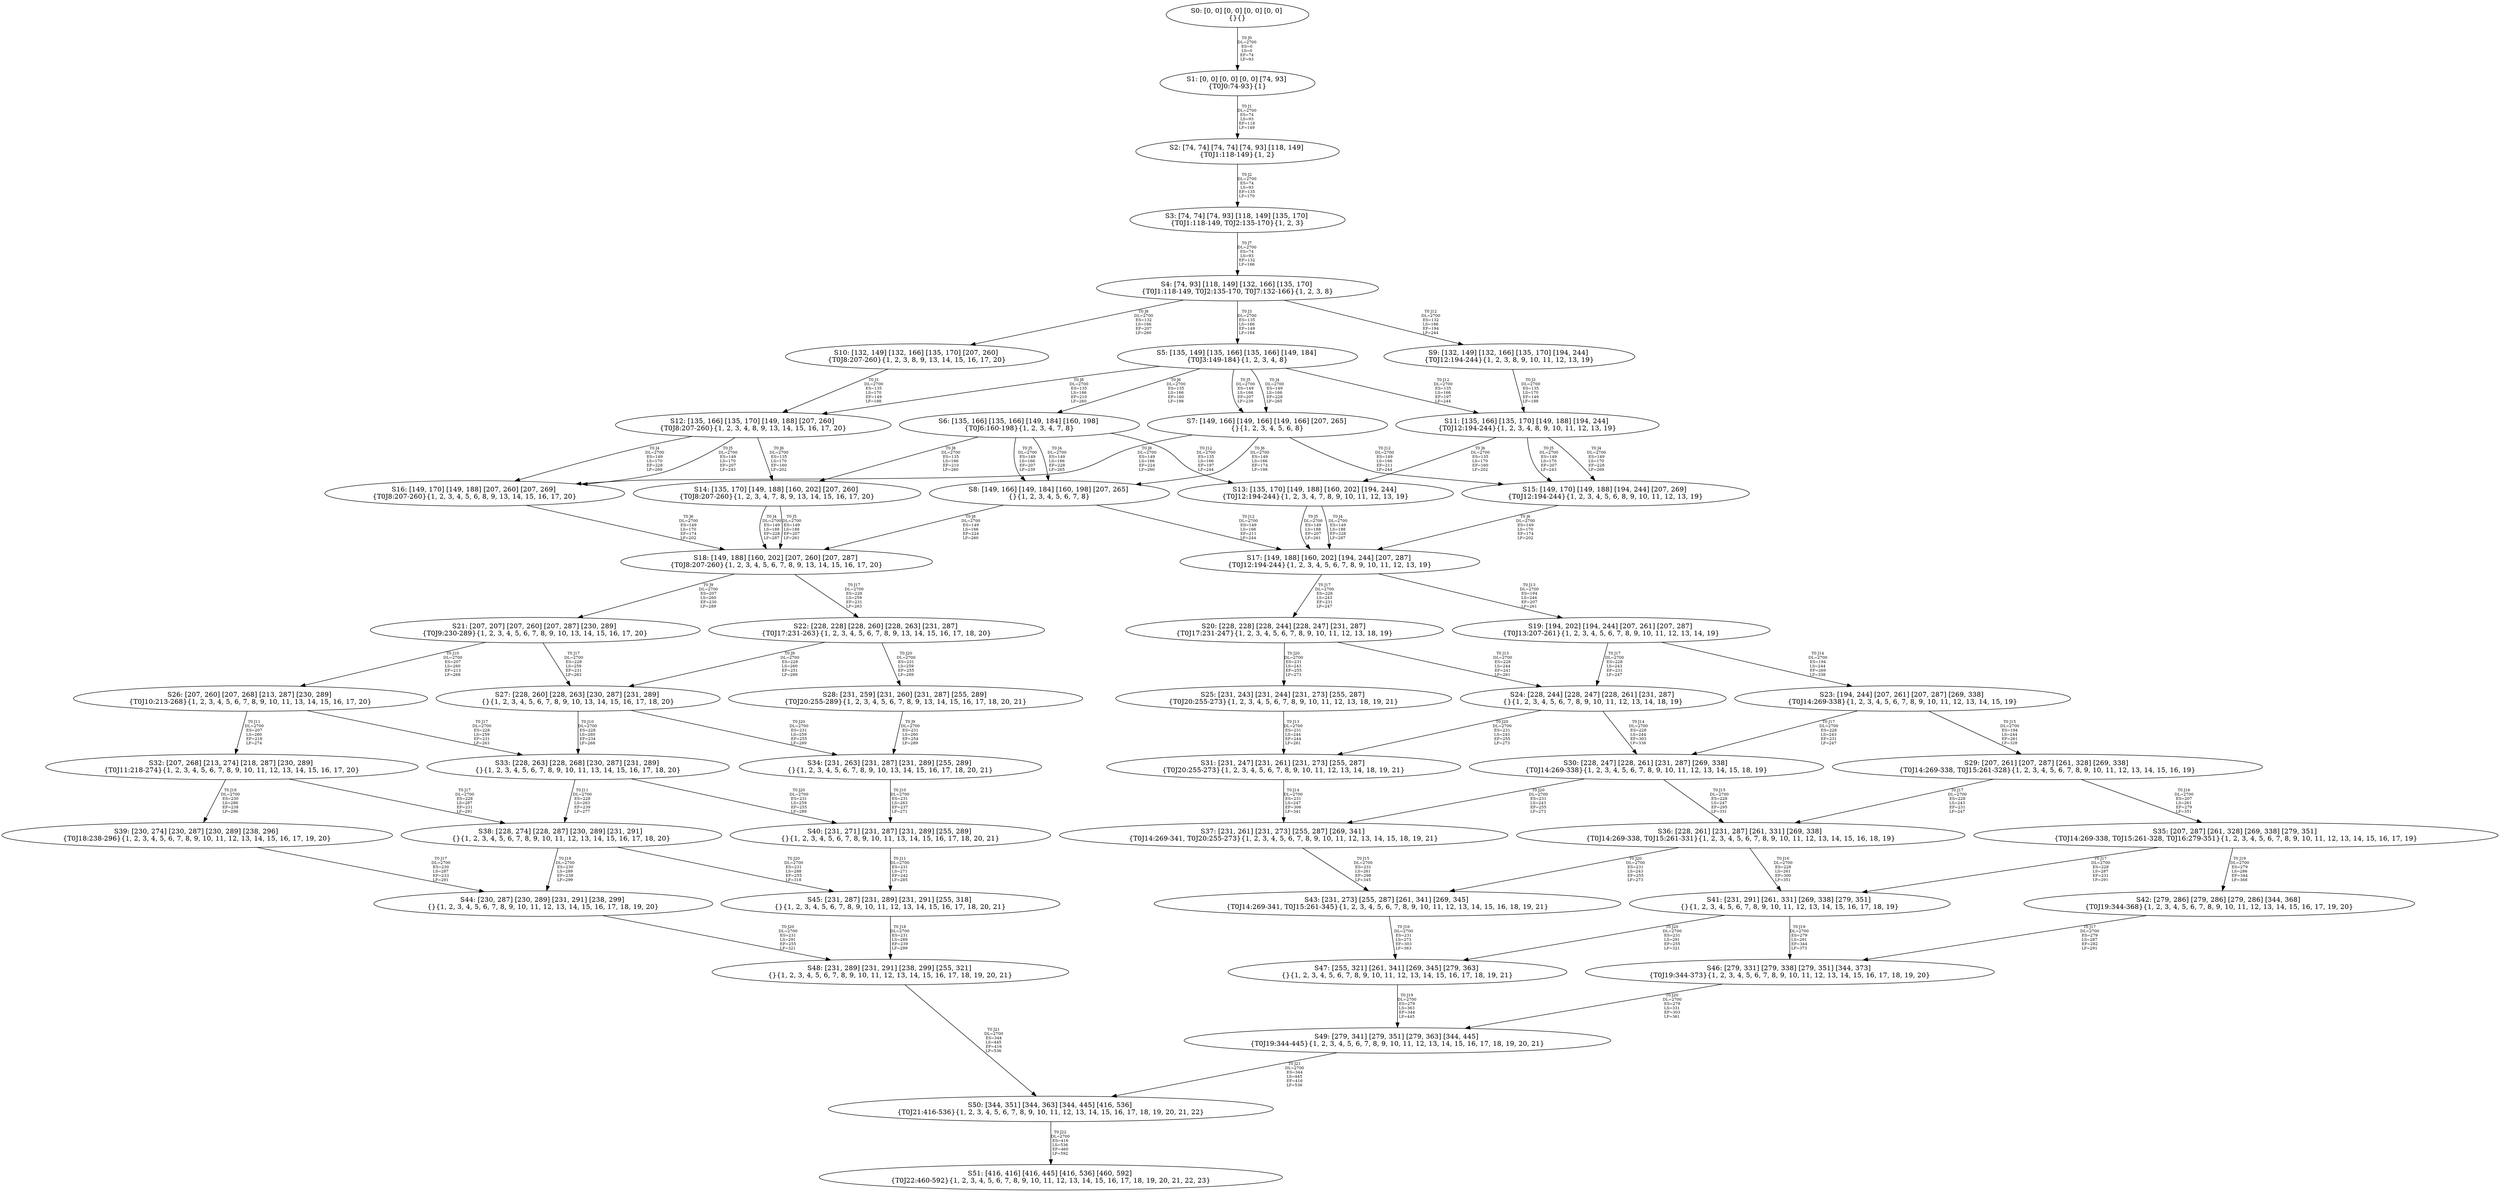 digraph {
	S0[label="S0: [0, 0] [0, 0] [0, 0] [0, 0] \n{}{}"];
	S1[label="S1: [0, 0] [0, 0] [0, 0] [74, 93] \n{T0J0:74-93}{1}"];
	S2[label="S2: [74, 74] [74, 74] [74, 93] [118, 149] \n{T0J1:118-149}{1, 2}"];
	S3[label="S3: [74, 74] [74, 93] [118, 149] [135, 170] \n{T0J1:118-149, T0J2:135-170}{1, 2, 3}"];
	S4[label="S4: [74, 93] [118, 149] [132, 166] [135, 170] \n{T0J1:118-149, T0J2:135-170, T0J7:132-166}{1, 2, 3, 8}"];
	S5[label="S5: [135, 149] [135, 166] [135, 166] [149, 184] \n{T0J3:149-184}{1, 2, 3, 4, 8}"];
	S6[label="S6: [135, 166] [135, 166] [149, 184] [160, 198] \n{T0J6:160-198}{1, 2, 3, 4, 7, 8}"];
	S7[label="S7: [149, 166] [149, 166] [149, 166] [207, 265] \n{}{1, 2, 3, 4, 5, 6, 8}"];
	S8[label="S8: [149, 166] [149, 184] [160, 198] [207, 265] \n{}{1, 2, 3, 4, 5, 6, 7, 8}"];
	S9[label="S9: [132, 149] [132, 166] [135, 170] [194, 244] \n{T0J12:194-244}{1, 2, 3, 8, 9, 10, 11, 12, 13, 19}"];
	S10[label="S10: [132, 149] [132, 166] [135, 170] [207, 260] \n{T0J8:207-260}{1, 2, 3, 8, 9, 13, 14, 15, 16, 17, 20}"];
	S11[label="S11: [135, 166] [135, 170] [149, 188] [194, 244] \n{T0J12:194-244}{1, 2, 3, 4, 8, 9, 10, 11, 12, 13, 19}"];
	S12[label="S12: [135, 166] [135, 170] [149, 188] [207, 260] \n{T0J8:207-260}{1, 2, 3, 4, 8, 9, 13, 14, 15, 16, 17, 20}"];
	S13[label="S13: [135, 170] [149, 188] [160, 202] [194, 244] \n{T0J12:194-244}{1, 2, 3, 4, 7, 8, 9, 10, 11, 12, 13, 19}"];
	S14[label="S14: [135, 170] [149, 188] [160, 202] [207, 260] \n{T0J8:207-260}{1, 2, 3, 4, 7, 8, 9, 13, 14, 15, 16, 17, 20}"];
	S15[label="S15: [149, 170] [149, 188] [194, 244] [207, 269] \n{T0J12:194-244}{1, 2, 3, 4, 5, 6, 8, 9, 10, 11, 12, 13, 19}"];
	S16[label="S16: [149, 170] [149, 188] [207, 260] [207, 269] \n{T0J8:207-260}{1, 2, 3, 4, 5, 6, 8, 9, 13, 14, 15, 16, 17, 20}"];
	S17[label="S17: [149, 188] [160, 202] [194, 244] [207, 287] \n{T0J12:194-244}{1, 2, 3, 4, 5, 6, 7, 8, 9, 10, 11, 12, 13, 19}"];
	S18[label="S18: [149, 188] [160, 202] [207, 260] [207, 287] \n{T0J8:207-260}{1, 2, 3, 4, 5, 6, 7, 8, 9, 13, 14, 15, 16, 17, 20}"];
	S19[label="S19: [194, 202] [194, 244] [207, 261] [207, 287] \n{T0J13:207-261}{1, 2, 3, 4, 5, 6, 7, 8, 9, 10, 11, 12, 13, 14, 19}"];
	S20[label="S20: [228, 228] [228, 244] [228, 247] [231, 287] \n{T0J17:231-247}{1, 2, 3, 4, 5, 6, 7, 8, 9, 10, 11, 12, 13, 18, 19}"];
	S21[label="S21: [207, 207] [207, 260] [207, 287] [230, 289] \n{T0J9:230-289}{1, 2, 3, 4, 5, 6, 7, 8, 9, 10, 13, 14, 15, 16, 17, 20}"];
	S22[label="S22: [228, 228] [228, 260] [228, 263] [231, 287] \n{T0J17:231-263}{1, 2, 3, 4, 5, 6, 7, 8, 9, 13, 14, 15, 16, 17, 18, 20}"];
	S23[label="S23: [194, 244] [207, 261] [207, 287] [269, 338] \n{T0J14:269-338}{1, 2, 3, 4, 5, 6, 7, 8, 9, 10, 11, 12, 13, 14, 15, 19}"];
	S24[label="S24: [228, 244] [228, 247] [228, 261] [231, 287] \n{}{1, 2, 3, 4, 5, 6, 7, 8, 9, 10, 11, 12, 13, 14, 18, 19}"];
	S25[label="S25: [231, 243] [231, 244] [231, 273] [255, 287] \n{T0J20:255-273}{1, 2, 3, 4, 5, 6, 7, 8, 9, 10, 11, 12, 13, 18, 19, 21}"];
	S26[label="S26: [207, 260] [207, 268] [213, 287] [230, 289] \n{T0J10:213-268}{1, 2, 3, 4, 5, 6, 7, 8, 9, 10, 11, 13, 14, 15, 16, 17, 20}"];
	S27[label="S27: [228, 260] [228, 263] [230, 287] [231, 289] \n{}{1, 2, 3, 4, 5, 6, 7, 8, 9, 10, 13, 14, 15, 16, 17, 18, 20}"];
	S28[label="S28: [231, 259] [231, 260] [231, 287] [255, 289] \n{T0J20:255-289}{1, 2, 3, 4, 5, 6, 7, 8, 9, 13, 14, 15, 16, 17, 18, 20, 21}"];
	S29[label="S29: [207, 261] [207, 287] [261, 328] [269, 338] \n{T0J14:269-338, T0J15:261-328}{1, 2, 3, 4, 5, 6, 7, 8, 9, 10, 11, 12, 13, 14, 15, 16, 19}"];
	S30[label="S30: [228, 247] [228, 261] [231, 287] [269, 338] \n{T0J14:269-338}{1, 2, 3, 4, 5, 6, 7, 8, 9, 10, 11, 12, 13, 14, 15, 18, 19}"];
	S31[label="S31: [231, 247] [231, 261] [231, 273] [255, 287] \n{T0J20:255-273}{1, 2, 3, 4, 5, 6, 7, 8, 9, 10, 11, 12, 13, 14, 18, 19, 21}"];
	S32[label="S32: [207, 268] [213, 274] [218, 287] [230, 289] \n{T0J11:218-274}{1, 2, 3, 4, 5, 6, 7, 8, 9, 10, 11, 12, 13, 14, 15, 16, 17, 20}"];
	S33[label="S33: [228, 263] [228, 268] [230, 287] [231, 289] \n{}{1, 2, 3, 4, 5, 6, 7, 8, 9, 10, 11, 13, 14, 15, 16, 17, 18, 20}"];
	S34[label="S34: [231, 263] [231, 287] [231, 289] [255, 289] \n{}{1, 2, 3, 4, 5, 6, 7, 8, 9, 10, 13, 14, 15, 16, 17, 18, 20, 21}"];
	S35[label="S35: [207, 287] [261, 328] [269, 338] [279, 351] \n{T0J14:269-338, T0J15:261-328, T0J16:279-351}{1, 2, 3, 4, 5, 6, 7, 8, 9, 10, 11, 12, 13, 14, 15, 16, 17, 19}"];
	S36[label="S36: [228, 261] [231, 287] [261, 331] [269, 338] \n{T0J14:269-338, T0J15:261-331}{1, 2, 3, 4, 5, 6, 7, 8, 9, 10, 11, 12, 13, 14, 15, 16, 18, 19}"];
	S37[label="S37: [231, 261] [231, 273] [255, 287] [269, 341] \n{T0J14:269-341, T0J20:255-273}{1, 2, 3, 4, 5, 6, 7, 8, 9, 10, 11, 12, 13, 14, 15, 18, 19, 21}"];
	S38[label="S38: [228, 274] [228, 287] [230, 289] [231, 291] \n{}{1, 2, 3, 4, 5, 6, 7, 8, 9, 10, 11, 12, 13, 14, 15, 16, 17, 18, 20}"];
	S39[label="S39: [230, 274] [230, 287] [230, 289] [238, 296] \n{T0J18:238-296}{1, 2, 3, 4, 5, 6, 7, 8, 9, 10, 11, 12, 13, 14, 15, 16, 17, 19, 20}"];
	S40[label="S40: [231, 271] [231, 287] [231, 289] [255, 289] \n{}{1, 2, 3, 4, 5, 6, 7, 8, 9, 10, 11, 13, 14, 15, 16, 17, 18, 20, 21}"];
	S41[label="S41: [231, 291] [261, 331] [269, 338] [279, 351] \n{}{1, 2, 3, 4, 5, 6, 7, 8, 9, 10, 11, 12, 13, 14, 15, 16, 17, 18, 19}"];
	S42[label="S42: [279, 286] [279, 286] [279, 286] [344, 368] \n{T0J19:344-368}{1, 2, 3, 4, 5, 6, 7, 8, 9, 10, 11, 12, 13, 14, 15, 16, 17, 19, 20}"];
	S43[label="S43: [231, 273] [255, 287] [261, 341] [269, 345] \n{T0J14:269-341, T0J15:261-345}{1, 2, 3, 4, 5, 6, 7, 8, 9, 10, 11, 12, 13, 14, 15, 16, 18, 19, 21}"];
	S44[label="S44: [230, 287] [230, 289] [231, 291] [238, 299] \n{}{1, 2, 3, 4, 5, 6, 7, 8, 9, 10, 11, 12, 13, 14, 15, 16, 17, 18, 19, 20}"];
	S45[label="S45: [231, 287] [231, 289] [231, 291] [255, 318] \n{}{1, 2, 3, 4, 5, 6, 7, 8, 9, 10, 11, 12, 13, 14, 15, 16, 17, 18, 20, 21}"];
	S46[label="S46: [279, 331] [279, 338] [279, 351] [344, 373] \n{T0J19:344-373}{1, 2, 3, 4, 5, 6, 7, 8, 9, 10, 11, 12, 13, 14, 15, 16, 17, 18, 19, 20}"];
	S47[label="S47: [255, 321] [261, 341] [269, 345] [279, 363] \n{}{1, 2, 3, 4, 5, 6, 7, 8, 9, 10, 11, 12, 13, 14, 15, 16, 17, 18, 19, 21}"];
	S48[label="S48: [231, 289] [231, 291] [238, 299] [255, 321] \n{}{1, 2, 3, 4, 5, 6, 7, 8, 9, 10, 11, 12, 13, 14, 15, 16, 17, 18, 19, 20, 21}"];
	S49[label="S49: [279, 341] [279, 351] [279, 363] [344, 445] \n{T0J19:344-445}{1, 2, 3, 4, 5, 6, 7, 8, 9, 10, 11, 12, 13, 14, 15, 16, 17, 18, 19, 20, 21}"];
	S50[label="S50: [344, 351] [344, 363] [344, 445] [416, 536] \n{T0J21:416-536}{1, 2, 3, 4, 5, 6, 7, 8, 9, 10, 11, 12, 13, 14, 15, 16, 17, 18, 19, 20, 21, 22}"];
	S51[label="S51: [416, 416] [416, 445] [416, 536] [460, 592] \n{T0J22:460-592}{1, 2, 3, 4, 5, 6, 7, 8, 9, 10, 11, 12, 13, 14, 15, 16, 17, 18, 19, 20, 21, 22, 23}"];
	S0 -> S1[label="T0 J0\nDL=2700\nES=0\nLS=0\nEF=74\nLF=93",fontsize=8];
	S1 -> S2[label="T0 J1\nDL=2700\nES=74\nLS=93\nEF=118\nLF=149",fontsize=8];
	S2 -> S3[label="T0 J2\nDL=2700\nES=74\nLS=93\nEF=135\nLF=170",fontsize=8];
	S3 -> S4[label="T0 J7\nDL=2700\nES=74\nLS=93\nEF=132\nLF=166",fontsize=8];
	S4 -> S5[label="T0 J3\nDL=2700\nES=135\nLS=166\nEF=149\nLF=184",fontsize=8];
	S4 -> S10[label="T0 J8\nDL=2700\nES=132\nLS=166\nEF=207\nLF=260",fontsize=8];
	S4 -> S9[label="T0 J12\nDL=2700\nES=132\nLS=166\nEF=194\nLF=244",fontsize=8];
	S5 -> S7[label="T0 J4\nDL=2700\nES=149\nLS=166\nEF=228\nLF=265",fontsize=8];
	S5 -> S7[label="T0 J5\nDL=2700\nES=149\nLS=166\nEF=207\nLF=239",fontsize=8];
	S5 -> S6[label="T0 J6\nDL=2700\nES=135\nLS=166\nEF=160\nLF=198",fontsize=8];
	S5 -> S12[label="T0 J8\nDL=2700\nES=135\nLS=166\nEF=210\nLF=260",fontsize=8];
	S5 -> S11[label="T0 J12\nDL=2700\nES=135\nLS=166\nEF=197\nLF=244",fontsize=8];
	S6 -> S8[label="T0 J4\nDL=2700\nES=149\nLS=166\nEF=228\nLF=265",fontsize=8];
	S6 -> S8[label="T0 J5\nDL=2700\nES=149\nLS=166\nEF=207\nLF=239",fontsize=8];
	S6 -> S14[label="T0 J8\nDL=2700\nES=135\nLS=166\nEF=210\nLF=260",fontsize=8];
	S6 -> S13[label="T0 J12\nDL=2700\nES=135\nLS=166\nEF=197\nLF=244",fontsize=8];
	S7 -> S8[label="T0 J6\nDL=2700\nES=149\nLS=166\nEF=174\nLF=198",fontsize=8];
	S7 -> S16[label="T0 J8\nDL=2700\nES=149\nLS=166\nEF=224\nLF=260",fontsize=8];
	S7 -> S15[label="T0 J12\nDL=2700\nES=149\nLS=166\nEF=211\nLF=244",fontsize=8];
	S8 -> S18[label="T0 J8\nDL=2700\nES=149\nLS=166\nEF=224\nLF=260",fontsize=8];
	S8 -> S17[label="T0 J12\nDL=2700\nES=149\nLS=166\nEF=211\nLF=244",fontsize=8];
	S9 -> S11[label="T0 J3\nDL=2700\nES=135\nLS=170\nEF=149\nLF=188",fontsize=8];
	S10 -> S12[label="T0 J3\nDL=2700\nES=135\nLS=170\nEF=149\nLF=188",fontsize=8];
	S11 -> S15[label="T0 J4\nDL=2700\nES=149\nLS=170\nEF=228\nLF=269",fontsize=8];
	S11 -> S15[label="T0 J5\nDL=2700\nES=149\nLS=170\nEF=207\nLF=243",fontsize=8];
	S11 -> S13[label="T0 J6\nDL=2700\nES=135\nLS=170\nEF=160\nLF=202",fontsize=8];
	S12 -> S16[label="T0 J4\nDL=2700\nES=149\nLS=170\nEF=228\nLF=269",fontsize=8];
	S12 -> S16[label="T0 J5\nDL=2700\nES=149\nLS=170\nEF=207\nLF=243",fontsize=8];
	S12 -> S14[label="T0 J6\nDL=2700\nES=135\nLS=170\nEF=160\nLF=202",fontsize=8];
	S13 -> S17[label="T0 J4\nDL=2700\nES=149\nLS=188\nEF=228\nLF=287",fontsize=8];
	S13 -> S17[label="T0 J5\nDL=2700\nES=149\nLS=188\nEF=207\nLF=261",fontsize=8];
	S14 -> S18[label="T0 J4\nDL=2700\nES=149\nLS=188\nEF=228\nLF=287",fontsize=8];
	S14 -> S18[label="T0 J5\nDL=2700\nES=149\nLS=188\nEF=207\nLF=261",fontsize=8];
	S15 -> S17[label="T0 J6\nDL=2700\nES=149\nLS=170\nEF=174\nLF=202",fontsize=8];
	S16 -> S18[label="T0 J6\nDL=2700\nES=149\nLS=170\nEF=174\nLF=202",fontsize=8];
	S17 -> S19[label="T0 J13\nDL=2700\nES=194\nLS=244\nEF=207\nLF=261",fontsize=8];
	S17 -> S20[label="T0 J17\nDL=2700\nES=228\nLS=243\nEF=231\nLF=247",fontsize=8];
	S18 -> S21[label="T0 J9\nDL=2700\nES=207\nLS=260\nEF=230\nLF=289",fontsize=8];
	S18 -> S22[label="T0 J17\nDL=2700\nES=228\nLS=259\nEF=231\nLF=263",fontsize=8];
	S19 -> S23[label="T0 J14\nDL=2700\nES=194\nLS=244\nEF=269\nLF=338",fontsize=8];
	S19 -> S24[label="T0 J17\nDL=2700\nES=228\nLS=243\nEF=231\nLF=247",fontsize=8];
	S20 -> S24[label="T0 J13\nDL=2700\nES=228\nLS=244\nEF=241\nLF=261",fontsize=8];
	S20 -> S25[label="T0 J20\nDL=2700\nES=231\nLS=243\nEF=255\nLF=273",fontsize=8];
	S21 -> S26[label="T0 J10\nDL=2700\nES=207\nLS=260\nEF=213\nLF=268",fontsize=8];
	S21 -> S27[label="T0 J17\nDL=2700\nES=228\nLS=259\nEF=231\nLF=263",fontsize=8];
	S22 -> S27[label="T0 J9\nDL=2700\nES=228\nLS=260\nEF=251\nLF=289",fontsize=8];
	S22 -> S28[label="T0 J20\nDL=2700\nES=231\nLS=259\nEF=255\nLF=289",fontsize=8];
	S23 -> S29[label="T0 J15\nDL=2700\nES=194\nLS=244\nEF=261\nLF=328",fontsize=8];
	S23 -> S30[label="T0 J17\nDL=2700\nES=228\nLS=243\nEF=231\nLF=247",fontsize=8];
	S24 -> S30[label="T0 J14\nDL=2700\nES=228\nLS=244\nEF=303\nLF=338",fontsize=8];
	S24 -> S31[label="T0 J20\nDL=2700\nES=231\nLS=243\nEF=255\nLF=273",fontsize=8];
	S25 -> S31[label="T0 J13\nDL=2700\nES=231\nLS=244\nEF=244\nLF=261",fontsize=8];
	S26 -> S32[label="T0 J11\nDL=2700\nES=207\nLS=260\nEF=218\nLF=274",fontsize=8];
	S26 -> S33[label="T0 J17\nDL=2700\nES=228\nLS=259\nEF=231\nLF=263",fontsize=8];
	S27 -> S33[label="T0 J10\nDL=2700\nES=228\nLS=260\nEF=234\nLF=268",fontsize=8];
	S27 -> S34[label="T0 J20\nDL=2700\nES=231\nLS=259\nEF=255\nLF=289",fontsize=8];
	S28 -> S34[label="T0 J9\nDL=2700\nES=231\nLS=260\nEF=254\nLF=289",fontsize=8];
	S29 -> S35[label="T0 J16\nDL=2700\nES=207\nLS=261\nEF=279\nLF=351",fontsize=8];
	S29 -> S36[label="T0 J17\nDL=2700\nES=228\nLS=243\nEF=231\nLF=247",fontsize=8];
	S30 -> S36[label="T0 J15\nDL=2700\nES=228\nLS=247\nEF=295\nLF=331",fontsize=8];
	S30 -> S37[label="T0 J20\nDL=2700\nES=231\nLS=243\nEF=255\nLF=273",fontsize=8];
	S31 -> S37[label="T0 J14\nDL=2700\nES=231\nLS=247\nEF=306\nLF=341",fontsize=8];
	S32 -> S38[label="T0 J17\nDL=2700\nES=228\nLS=287\nEF=231\nLF=291",fontsize=8];
	S32 -> S39[label="T0 J18\nDL=2700\nES=230\nLS=286\nEF=238\nLF=296",fontsize=8];
	S33 -> S38[label="T0 J11\nDL=2700\nES=228\nLS=263\nEF=239\nLF=277",fontsize=8];
	S33 -> S40[label="T0 J20\nDL=2700\nES=231\nLS=259\nEF=255\nLF=289",fontsize=8];
	S34 -> S40[label="T0 J10\nDL=2700\nES=231\nLS=263\nEF=237\nLF=271",fontsize=8];
	S35 -> S41[label="T0 J17\nDL=2700\nES=228\nLS=287\nEF=231\nLF=291",fontsize=8];
	S35 -> S42[label="T0 J19\nDL=2700\nES=279\nLS=286\nEF=344\nLF=368",fontsize=8];
	S36 -> S41[label="T0 J16\nDL=2700\nES=228\nLS=261\nEF=300\nLF=351",fontsize=8];
	S36 -> S43[label="T0 J20\nDL=2700\nES=231\nLS=243\nEF=255\nLF=273",fontsize=8];
	S37 -> S43[label="T0 J15\nDL=2700\nES=231\nLS=261\nEF=298\nLF=345",fontsize=8];
	S38 -> S44[label="T0 J18\nDL=2700\nES=230\nLS=289\nEF=238\nLF=299",fontsize=8];
	S38 -> S45[label="T0 J20\nDL=2700\nES=231\nLS=288\nEF=255\nLF=318",fontsize=8];
	S39 -> S44[label="T0 J17\nDL=2700\nES=230\nLS=287\nEF=233\nLF=291",fontsize=8];
	S40 -> S45[label="T0 J11\nDL=2700\nES=231\nLS=271\nEF=242\nLF=285",fontsize=8];
	S41 -> S46[label="T0 J19\nDL=2700\nES=279\nLS=291\nEF=344\nLF=373",fontsize=8];
	S41 -> S47[label="T0 J20\nDL=2700\nES=231\nLS=291\nEF=255\nLF=321",fontsize=8];
	S42 -> S46[label="T0 J17\nDL=2700\nES=279\nLS=287\nEF=282\nLF=291",fontsize=8];
	S43 -> S47[label="T0 J16\nDL=2700\nES=231\nLS=273\nEF=303\nLF=363",fontsize=8];
	S44 -> S48[label="T0 J20\nDL=2700\nES=231\nLS=291\nEF=255\nLF=321",fontsize=8];
	S45 -> S48[label="T0 J18\nDL=2700\nES=231\nLS=289\nEF=239\nLF=299",fontsize=8];
	S46 -> S49[label="T0 J20\nDL=2700\nES=279\nLS=331\nEF=303\nLF=361",fontsize=8];
	S47 -> S49[label="T0 J19\nDL=2700\nES=279\nLS=363\nEF=344\nLF=445",fontsize=8];
	S48 -> S50[label="T0 J21\nDL=2700\nES=344\nLS=445\nEF=416\nLF=536",fontsize=8];
	S49 -> S50[label="T0 J21\nDL=2700\nES=344\nLS=445\nEF=416\nLF=536",fontsize=8];
	S50 -> S51[label="T0 J22\nDL=2700\nES=416\nLS=536\nEF=460\nLF=592",fontsize=8];
}
